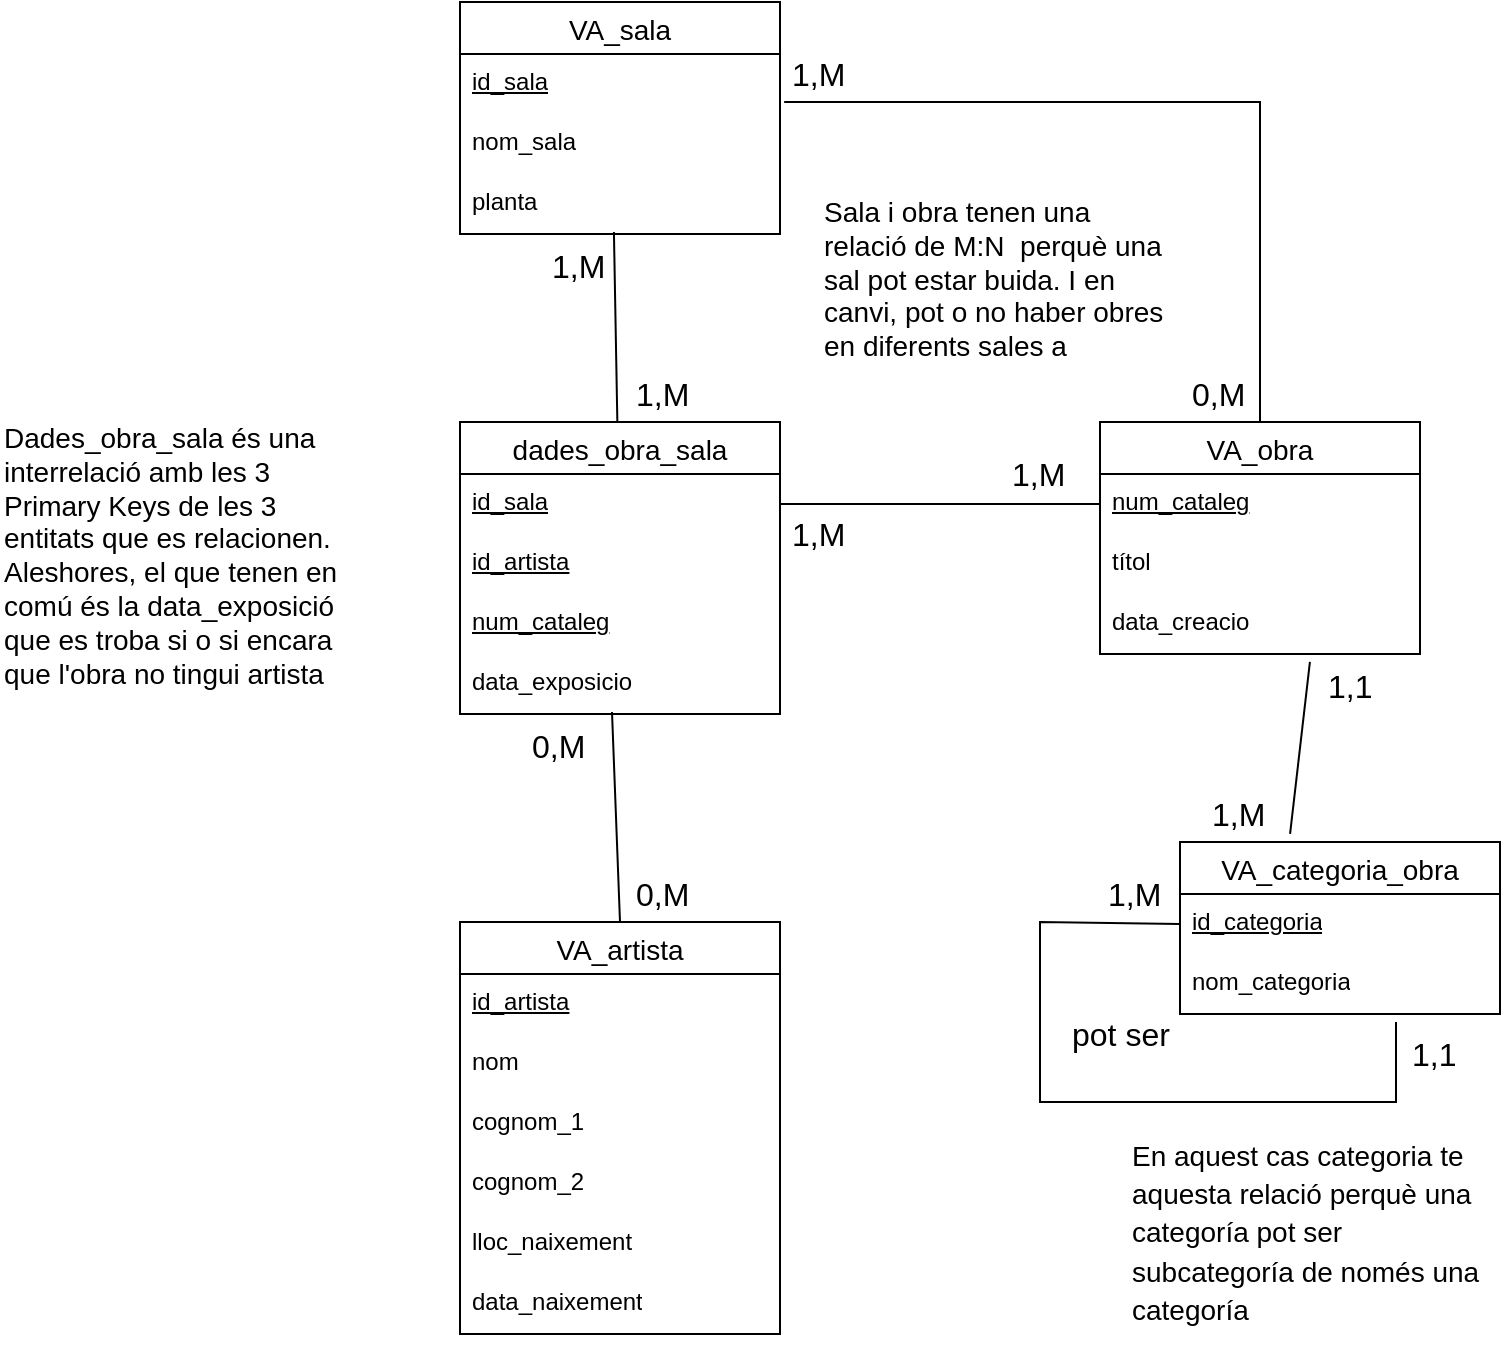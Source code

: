 <mxfile version="24.8.3">
  <diagram name="Pàgina-1" id="2MYZSKgYS-YBOU3WttR9">
    <mxGraphModel dx="2195" dy="788" grid="1" gridSize="10" guides="1" tooltips="1" connect="1" arrows="1" fold="1" page="1" pageScale="1" pageWidth="827" pageHeight="1169" math="0" shadow="0">
      <root>
        <mxCell id="0" />
        <mxCell id="1" parent="0" />
        <mxCell id="SH2_BlAndXMaVn3l2H9Y-1" value="VA_sala" style="swimlane;fontStyle=0;childLayout=stackLayout;horizontal=1;startSize=26;horizontalStack=0;resizeParent=1;resizeParentMax=0;resizeLast=0;collapsible=1;marginBottom=0;align=center;fontSize=14;" vertex="1" parent="1">
          <mxGeometry x="190" y="170" width="160" height="116" as="geometry" />
        </mxCell>
        <mxCell id="SH2_BlAndXMaVn3l2H9Y-2" value="&lt;u&gt;id_sala&lt;/u&gt;" style="text;strokeColor=none;fillColor=none;spacingLeft=4;spacingRight=4;overflow=hidden;rotatable=0;points=[[0,0.5],[1,0.5]];portConstraint=eastwest;fontSize=12;whiteSpace=wrap;html=1;" vertex="1" parent="SH2_BlAndXMaVn3l2H9Y-1">
          <mxGeometry y="26" width="160" height="30" as="geometry" />
        </mxCell>
        <mxCell id="SH2_BlAndXMaVn3l2H9Y-3" value="nom_sala" style="text;strokeColor=none;fillColor=none;spacingLeft=4;spacingRight=4;overflow=hidden;rotatable=0;points=[[0,0.5],[1,0.5]];portConstraint=eastwest;fontSize=12;whiteSpace=wrap;html=1;" vertex="1" parent="SH2_BlAndXMaVn3l2H9Y-1">
          <mxGeometry y="56" width="160" height="30" as="geometry" />
        </mxCell>
        <mxCell id="SH2_BlAndXMaVn3l2H9Y-4" value="planta" style="text;strokeColor=none;fillColor=none;spacingLeft=4;spacingRight=4;overflow=hidden;rotatable=0;points=[[0,0.5],[1,0.5]];portConstraint=eastwest;fontSize=12;whiteSpace=wrap;html=1;" vertex="1" parent="SH2_BlAndXMaVn3l2H9Y-1">
          <mxGeometry y="86" width="160" height="30" as="geometry" />
        </mxCell>
        <mxCell id="SH2_BlAndXMaVn3l2H9Y-9" value="VA_obra" style="swimlane;fontStyle=0;childLayout=stackLayout;horizontal=1;startSize=26;horizontalStack=0;resizeParent=1;resizeParentMax=0;resizeLast=0;collapsible=1;marginBottom=0;align=center;fontSize=14;" vertex="1" parent="1">
          <mxGeometry x="510" y="380" width="160" height="116" as="geometry" />
        </mxCell>
        <mxCell id="SH2_BlAndXMaVn3l2H9Y-10" value="&lt;u&gt;num_cataleg&lt;/u&gt;" style="text;strokeColor=none;fillColor=none;spacingLeft=4;spacingRight=4;overflow=hidden;rotatable=0;points=[[0,0.5],[1,0.5]];portConstraint=eastwest;fontSize=12;whiteSpace=wrap;html=1;" vertex="1" parent="SH2_BlAndXMaVn3l2H9Y-9">
          <mxGeometry y="26" width="160" height="30" as="geometry" />
        </mxCell>
        <mxCell id="SH2_BlAndXMaVn3l2H9Y-11" value="títol" style="text;strokeColor=none;fillColor=none;spacingLeft=4;spacingRight=4;overflow=hidden;rotatable=0;points=[[0,0.5],[1,0.5]];portConstraint=eastwest;fontSize=12;whiteSpace=wrap;html=1;" vertex="1" parent="SH2_BlAndXMaVn3l2H9Y-9">
          <mxGeometry y="56" width="160" height="30" as="geometry" />
        </mxCell>
        <mxCell id="SH2_BlAndXMaVn3l2H9Y-65" value="data_creacio" style="text;strokeColor=none;fillColor=none;spacingLeft=4;spacingRight=4;overflow=hidden;rotatable=0;points=[[0,0.5],[1,0.5]];portConstraint=eastwest;fontSize=12;whiteSpace=wrap;html=1;" vertex="1" parent="SH2_BlAndXMaVn3l2H9Y-9">
          <mxGeometry y="86" width="160" height="30" as="geometry" />
        </mxCell>
        <mxCell id="SH2_BlAndXMaVn3l2H9Y-13" value="VA_categoria_obra" style="swimlane;fontStyle=0;childLayout=stackLayout;horizontal=1;startSize=26;horizontalStack=0;resizeParent=1;resizeParentMax=0;resizeLast=0;collapsible=1;marginBottom=0;align=center;fontSize=14;" vertex="1" parent="1">
          <mxGeometry x="550" y="590" width="160" height="86" as="geometry" />
        </mxCell>
        <mxCell id="SH2_BlAndXMaVn3l2H9Y-14" value="&lt;u&gt;id_categoria&lt;/u&gt;" style="text;strokeColor=none;fillColor=none;spacingLeft=4;spacingRight=4;overflow=hidden;rotatable=0;points=[[0,0.5],[1,0.5]];portConstraint=eastwest;fontSize=12;whiteSpace=wrap;html=1;" vertex="1" parent="SH2_BlAndXMaVn3l2H9Y-13">
          <mxGeometry y="26" width="160" height="30" as="geometry" />
        </mxCell>
        <mxCell id="SH2_BlAndXMaVn3l2H9Y-15" value="nom_categoria" style="text;strokeColor=none;fillColor=none;spacingLeft=4;spacingRight=4;overflow=hidden;rotatable=0;points=[[0,0.5],[1,0.5]];portConstraint=eastwest;fontSize=12;whiteSpace=wrap;html=1;" vertex="1" parent="SH2_BlAndXMaVn3l2H9Y-13">
          <mxGeometry y="56" width="160" height="30" as="geometry" />
        </mxCell>
        <mxCell id="SH2_BlAndXMaVn3l2H9Y-48" value="" style="endArrow=none;html=1;rounded=0;entryX=0;entryY=0.5;entryDx=0;entryDy=0;" edge="1" parent="SH2_BlAndXMaVn3l2H9Y-13" target="SH2_BlAndXMaVn3l2H9Y-14">
          <mxGeometry relative="1" as="geometry">
            <mxPoint x="108" y="90" as="sourcePoint" />
            <mxPoint x="65" y="6" as="targetPoint" />
            <Array as="points">
              <mxPoint x="108" y="130" />
              <mxPoint x="-70" y="130" />
              <mxPoint x="-70" y="40" />
            </Array>
          </mxGeometry>
        </mxCell>
        <mxCell id="SH2_BlAndXMaVn3l2H9Y-17" value="VA_artista" style="swimlane;fontStyle=0;childLayout=stackLayout;horizontal=1;startSize=26;horizontalStack=0;resizeParent=1;resizeParentMax=0;resizeLast=0;collapsible=1;marginBottom=0;align=center;fontSize=14;" vertex="1" parent="1">
          <mxGeometry x="190" y="630" width="160" height="206" as="geometry" />
        </mxCell>
        <mxCell id="SH2_BlAndXMaVn3l2H9Y-18" value="&lt;u&gt;id_artista&lt;/u&gt;" style="text;strokeColor=none;fillColor=none;spacingLeft=4;spacingRight=4;overflow=hidden;rotatable=0;points=[[0,0.5],[1,0.5]];portConstraint=eastwest;fontSize=12;whiteSpace=wrap;html=1;" vertex="1" parent="SH2_BlAndXMaVn3l2H9Y-17">
          <mxGeometry y="26" width="160" height="30" as="geometry" />
        </mxCell>
        <mxCell id="SH2_BlAndXMaVn3l2H9Y-19" value="nom" style="text;strokeColor=none;fillColor=none;spacingLeft=4;spacingRight=4;overflow=hidden;rotatable=0;points=[[0,0.5],[1,0.5]];portConstraint=eastwest;fontSize=12;whiteSpace=wrap;html=1;" vertex="1" parent="SH2_BlAndXMaVn3l2H9Y-17">
          <mxGeometry y="56" width="160" height="30" as="geometry" />
        </mxCell>
        <mxCell id="SH2_BlAndXMaVn3l2H9Y-20" value="cognom_1" style="text;strokeColor=none;fillColor=none;spacingLeft=4;spacingRight=4;overflow=hidden;rotatable=0;points=[[0,0.5],[1,0.5]];portConstraint=eastwest;fontSize=12;whiteSpace=wrap;html=1;" vertex="1" parent="SH2_BlAndXMaVn3l2H9Y-17">
          <mxGeometry y="86" width="160" height="30" as="geometry" />
        </mxCell>
        <mxCell id="SH2_BlAndXMaVn3l2H9Y-24" value="cognom_2" style="text;strokeColor=none;fillColor=none;spacingLeft=4;spacingRight=4;overflow=hidden;rotatable=0;points=[[0,0.5],[1,0.5]];portConstraint=eastwest;fontSize=12;whiteSpace=wrap;html=1;" vertex="1" parent="SH2_BlAndXMaVn3l2H9Y-17">
          <mxGeometry y="116" width="160" height="30" as="geometry" />
        </mxCell>
        <mxCell id="SH2_BlAndXMaVn3l2H9Y-23" value="lloc_naixement" style="text;strokeColor=none;fillColor=none;spacingLeft=4;spacingRight=4;overflow=hidden;rotatable=0;points=[[0,0.5],[1,0.5]];portConstraint=eastwest;fontSize=12;whiteSpace=wrap;html=1;" vertex="1" parent="SH2_BlAndXMaVn3l2H9Y-17">
          <mxGeometry y="146" width="160" height="30" as="geometry" />
        </mxCell>
        <mxCell id="SH2_BlAndXMaVn3l2H9Y-22" value="data_naixement" style="text;strokeColor=none;fillColor=none;spacingLeft=4;spacingRight=4;overflow=hidden;rotatable=0;points=[[0,0.5],[1,0.5]];portConstraint=eastwest;fontSize=12;whiteSpace=wrap;html=1;" vertex="1" parent="SH2_BlAndXMaVn3l2H9Y-17">
          <mxGeometry y="176" width="160" height="30" as="geometry" />
        </mxCell>
        <mxCell id="SH2_BlAndXMaVn3l2H9Y-34" value="dades_obra_sala" style="swimlane;fontStyle=0;childLayout=stackLayout;horizontal=1;startSize=26;horizontalStack=0;resizeParent=1;resizeParentMax=0;resizeLast=0;collapsible=1;marginBottom=0;align=center;fontSize=14;" vertex="1" parent="1">
          <mxGeometry x="190" y="380" width="160" height="146" as="geometry" />
        </mxCell>
        <mxCell id="SH2_BlAndXMaVn3l2H9Y-35" value="&lt;u&gt;id_sala&lt;/u&gt;" style="text;strokeColor=none;fillColor=none;spacingLeft=4;spacingRight=4;overflow=hidden;rotatable=0;points=[[0,0.5],[1,0.5]];portConstraint=eastwest;fontSize=12;whiteSpace=wrap;html=1;" vertex="1" parent="SH2_BlAndXMaVn3l2H9Y-34">
          <mxGeometry y="26" width="160" height="30" as="geometry" />
        </mxCell>
        <mxCell id="SH2_BlAndXMaVn3l2H9Y-46" value="&lt;u&gt;id_artista&lt;/u&gt;" style="text;strokeColor=none;fillColor=none;spacingLeft=4;spacingRight=4;overflow=hidden;rotatable=0;points=[[0,0.5],[1,0.5]];portConstraint=eastwest;fontSize=12;whiteSpace=wrap;html=1;" vertex="1" parent="SH2_BlAndXMaVn3l2H9Y-34">
          <mxGeometry y="56" width="160" height="30" as="geometry" />
        </mxCell>
        <mxCell id="SH2_BlAndXMaVn3l2H9Y-47" value="&lt;u&gt;num_cataleg&lt;/u&gt;" style="text;strokeColor=none;fillColor=none;spacingLeft=4;spacingRight=4;overflow=hidden;rotatable=0;points=[[0,0.5],[1,0.5]];portConstraint=eastwest;fontSize=12;whiteSpace=wrap;html=1;" vertex="1" parent="SH2_BlAndXMaVn3l2H9Y-34">
          <mxGeometry y="86" width="160" height="30" as="geometry" />
        </mxCell>
        <mxCell id="SH2_BlAndXMaVn3l2H9Y-37" value="data_exposicio" style="text;strokeColor=none;fillColor=none;spacingLeft=4;spacingRight=4;overflow=hidden;rotatable=0;points=[[0,0.5],[1,0.5]];portConstraint=eastwest;fontSize=12;whiteSpace=wrap;html=1;" vertex="1" parent="SH2_BlAndXMaVn3l2H9Y-34">
          <mxGeometry y="116" width="160" height="30" as="geometry" />
        </mxCell>
        <mxCell id="SH2_BlAndXMaVn3l2H9Y-38" value="" style="endArrow=none;html=1;rounded=0;exitX=1;exitY=0.5;exitDx=0;exitDy=0;entryX=0;entryY=0.5;entryDx=0;entryDy=0;" edge="1" parent="1" source="SH2_BlAndXMaVn3l2H9Y-35" target="SH2_BlAndXMaVn3l2H9Y-10">
          <mxGeometry relative="1" as="geometry">
            <mxPoint x="330" y="450" as="sourcePoint" />
            <mxPoint x="490" y="450" as="targetPoint" />
          </mxGeometry>
        </mxCell>
        <mxCell id="SH2_BlAndXMaVn3l2H9Y-39" value="" style="endArrow=none;html=1;rounded=0;exitX=0.656;exitY=1.133;exitDx=0;exitDy=0;exitPerimeter=0;entryX=0.344;entryY=-0.047;entryDx=0;entryDy=0;entryPerimeter=0;" edge="1" parent="1" source="SH2_BlAndXMaVn3l2H9Y-65" target="SH2_BlAndXMaVn3l2H9Y-13">
          <mxGeometry relative="1" as="geometry">
            <mxPoint x="330" y="450" as="sourcePoint" />
            <mxPoint x="490" y="450" as="targetPoint" />
          </mxGeometry>
        </mxCell>
        <mxCell id="SH2_BlAndXMaVn3l2H9Y-40" value="" style="endArrow=none;html=1;rounded=0;exitX=0.481;exitY=0.967;exitDx=0;exitDy=0;exitPerimeter=0;" edge="1" parent="1" source="SH2_BlAndXMaVn3l2H9Y-4" target="SH2_BlAndXMaVn3l2H9Y-34">
          <mxGeometry relative="1" as="geometry">
            <mxPoint x="360" y="431" as="sourcePoint" />
            <mxPoint x="520" y="431" as="targetPoint" />
          </mxGeometry>
        </mxCell>
        <mxCell id="SH2_BlAndXMaVn3l2H9Y-41" value="" style="endArrow=none;html=1;rounded=0;exitX=0.5;exitY=0;exitDx=0;exitDy=0;entryX=0.475;entryY=0.967;entryDx=0;entryDy=0;entryPerimeter=0;" edge="1" parent="1" source="SH2_BlAndXMaVn3l2H9Y-17" target="SH2_BlAndXMaVn3l2H9Y-37">
          <mxGeometry relative="1" as="geometry">
            <mxPoint x="360" y="431" as="sourcePoint" />
            <mxPoint x="520" y="431" as="targetPoint" />
          </mxGeometry>
        </mxCell>
        <mxCell id="SH2_BlAndXMaVn3l2H9Y-42" value="0,M" style="text;strokeColor=none;fillColor=none;spacingLeft=4;spacingRight=4;overflow=hidden;rotatable=0;points=[[0,0.5],[1,0.5]];portConstraint=eastwest;fontSize=16;whiteSpace=wrap;html=1;" vertex="1" parent="1">
          <mxGeometry x="272" y="600" width="42" height="30" as="geometry" />
        </mxCell>
        <mxCell id="SH2_BlAndXMaVn3l2H9Y-43" value="1,M" style="text;strokeColor=none;fillColor=none;spacingLeft=4;spacingRight=4;overflow=hidden;rotatable=0;points=[[0,0.5],[1,0.5]];portConstraint=eastwest;fontSize=16;whiteSpace=wrap;html=1;" vertex="1" parent="1">
          <mxGeometry x="230" y="286" width="42" height="30" as="geometry" />
        </mxCell>
        <mxCell id="SH2_BlAndXMaVn3l2H9Y-44" value="1,M" style="text;strokeColor=none;fillColor=none;spacingLeft=4;spacingRight=4;overflow=hidden;rotatable=0;points=[[0,0.5],[1,0.5]];portConstraint=eastwest;fontSize=16;whiteSpace=wrap;html=1;" vertex="1" parent="1">
          <mxGeometry x="460" y="390" width="42" height="30" as="geometry" />
        </mxCell>
        <mxCell id="SH2_BlAndXMaVn3l2H9Y-45" value="1,M" style="text;strokeColor=none;fillColor=none;spacingLeft=4;spacingRight=4;overflow=hidden;rotatable=0;points=[[0,0.5],[1,0.5]];portConstraint=eastwest;fontSize=16;whiteSpace=wrap;html=1;" vertex="1" parent="1">
          <mxGeometry x="560" y="560" width="42" height="30" as="geometry" />
        </mxCell>
        <mxCell id="SH2_BlAndXMaVn3l2H9Y-50" value="pot ser" style="text;strokeColor=none;fillColor=none;spacingLeft=4;spacingRight=4;overflow=hidden;rotatable=0;points=[[0,0.5],[1,0.5]];portConstraint=eastwest;fontSize=16;whiteSpace=wrap;html=1;" vertex="1" parent="1">
          <mxGeometry x="490" y="670" width="120" height="50" as="geometry" />
        </mxCell>
        <mxCell id="SH2_BlAndXMaVn3l2H9Y-52" value="1,1" style="text;strokeColor=none;fillColor=none;spacingLeft=4;spacingRight=4;overflow=hidden;rotatable=0;points=[[0,0.5],[1,0.5]];portConstraint=eastwest;fontSize=16;whiteSpace=wrap;html=1;" vertex="1" parent="1">
          <mxGeometry x="618" y="496" width="42" height="30" as="geometry" />
        </mxCell>
        <mxCell id="SH2_BlAndXMaVn3l2H9Y-53" value="0,M" style="text;strokeColor=none;fillColor=none;spacingLeft=4;spacingRight=4;overflow=hidden;rotatable=0;points=[[0,0.5],[1,0.5]];portConstraint=eastwest;fontSize=16;whiteSpace=wrap;html=1;" vertex="1" parent="1">
          <mxGeometry x="220" y="526" width="42" height="30" as="geometry" />
        </mxCell>
        <mxCell id="SH2_BlAndXMaVn3l2H9Y-54" value="1,M" style="text;strokeColor=none;fillColor=none;spacingLeft=4;spacingRight=4;overflow=hidden;rotatable=0;points=[[0,0.5],[1,0.5]];portConstraint=eastwest;fontSize=16;whiteSpace=wrap;html=1;" vertex="1" parent="1">
          <mxGeometry x="272" y="350" width="42" height="30" as="geometry" />
        </mxCell>
        <mxCell id="SH2_BlAndXMaVn3l2H9Y-55" value="1,M" style="text;strokeColor=none;fillColor=none;spacingLeft=4;spacingRight=4;overflow=hidden;rotatable=0;points=[[0,0.5],[1,0.5]];portConstraint=eastwest;fontSize=16;whiteSpace=wrap;html=1;" vertex="1" parent="1">
          <mxGeometry x="508" y="600" width="42" height="30" as="geometry" />
        </mxCell>
        <mxCell id="SH2_BlAndXMaVn3l2H9Y-56" value="1,1" style="text;strokeColor=none;fillColor=none;spacingLeft=4;spacingRight=4;overflow=hidden;rotatable=0;points=[[0,0.5],[1,0.5]];portConstraint=eastwest;fontSize=16;whiteSpace=wrap;html=1;" vertex="1" parent="1">
          <mxGeometry x="660" y="680" width="42" height="30" as="geometry" />
        </mxCell>
        <mxCell id="SH2_BlAndXMaVn3l2H9Y-57" value="1,M" style="text;strokeColor=none;fillColor=none;spacingLeft=4;spacingRight=4;overflow=hidden;rotatable=0;points=[[0,0.5],[1,0.5]];portConstraint=eastwest;fontSize=16;whiteSpace=wrap;html=1;" vertex="1" parent="1">
          <mxGeometry x="350" y="420" width="42" height="30" as="geometry" />
        </mxCell>
        <mxCell id="SH2_BlAndXMaVn3l2H9Y-58" value="" style="endArrow=none;html=1;rounded=0;exitX=1.013;exitY=0.8;exitDx=0;exitDy=0;entryX=0.5;entryY=0;entryDx=0;entryDy=0;exitPerimeter=0;" edge="1" parent="1" source="SH2_BlAndXMaVn3l2H9Y-2" target="SH2_BlAndXMaVn3l2H9Y-9">
          <mxGeometry relative="1" as="geometry">
            <mxPoint x="360" y="431" as="sourcePoint" />
            <mxPoint x="520" y="431" as="targetPoint" />
            <Array as="points">
              <mxPoint x="590" y="220" />
            </Array>
          </mxGeometry>
        </mxCell>
        <mxCell id="SH2_BlAndXMaVn3l2H9Y-59" value="0,M" style="text;strokeColor=none;fillColor=none;spacingLeft=4;spacingRight=4;overflow=hidden;rotatable=0;points=[[0,0.5],[1,0.5]];portConstraint=eastwest;fontSize=16;whiteSpace=wrap;html=1;" vertex="1" parent="1">
          <mxGeometry x="550" y="350" width="42" height="30" as="geometry" />
        </mxCell>
        <mxCell id="SH2_BlAndXMaVn3l2H9Y-60" value="1,M" style="text;strokeColor=none;fillColor=none;spacingLeft=4;spacingRight=4;overflow=hidden;rotatable=0;points=[[0,0.5],[1,0.5]];portConstraint=eastwest;fontSize=16;whiteSpace=wrap;html=1;" vertex="1" parent="1">
          <mxGeometry x="350" y="190" width="42" height="30" as="geometry" />
        </mxCell>
        <mxCell id="SH2_BlAndXMaVn3l2H9Y-61" value="&lt;h1 style=&quot;margin-top: 0px; font-size: 14px;&quot;&gt;&lt;span style=&quot;font-weight: normal;&quot;&gt;Sala i obra tenen una relació de M:N&amp;nbsp; perquè una sal pot estar buida. I en canvi, pot o no haber obres en diferents sales a diferents moments del dia.&lt;/span&gt;&lt;/h1&gt;" style="text;html=1;whiteSpace=wrap;overflow=hidden;rounded=0;" vertex="1" parent="1">
          <mxGeometry x="370" y="260" width="180" height="90" as="geometry" />
        </mxCell>
        <mxCell id="SH2_BlAndXMaVn3l2H9Y-62" value="&lt;h1 style=&quot;margin-top: 0px; font-size: 14px;&quot;&gt;&lt;span style=&quot;font-weight: 400;&quot;&gt;Dades_obra_sala és una interrelació amb les 3 Primary Keys de les 3 entitats que es relacionen. Aleshores, el que tenen en comú és la data_exposició que es troba si o si encara que l&#39;obra no tingui artista&lt;/span&gt;&lt;/h1&gt;" style="text;html=1;whiteSpace=wrap;overflow=hidden;rounded=0;" vertex="1" parent="1">
          <mxGeometry x="-40" y="373" width="180" height="160" as="geometry" />
        </mxCell>
        <mxCell id="SH2_BlAndXMaVn3l2H9Y-64" value="&lt;font style=&quot;font-size: 14px;&quot;&gt;En aquest cas categoria te aquesta relació perquè una categoría pot ser subcategoría de només una categoría&lt;/font&gt;" style="text;strokeColor=none;fillColor=none;spacingLeft=4;spacingRight=4;overflow=hidden;rotatable=0;points=[[0,0.5],[1,0.5]];portConstraint=eastwest;fontSize=16;whiteSpace=wrap;html=1;align=left;" vertex="1" parent="1">
          <mxGeometry x="520" y="730" width="190" height="110" as="geometry" />
        </mxCell>
      </root>
    </mxGraphModel>
  </diagram>
</mxfile>
